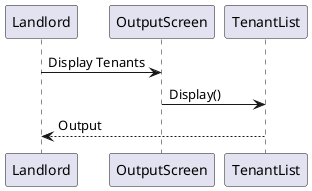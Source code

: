 @startuml DisplayTenants

Landlord -> OutputScreen: Display Tenants
OutputScreen -> TenantList: Display()
Landlord <-- TenantList: Output


@enduml